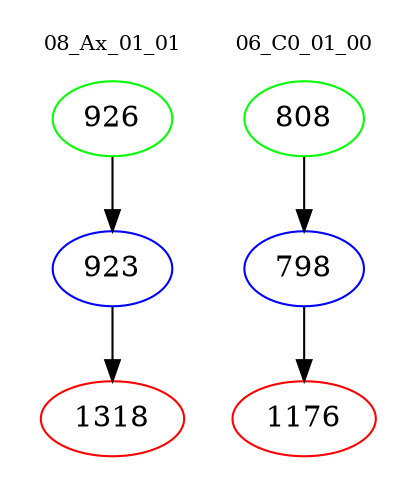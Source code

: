 digraph{
subgraph cluster_0 {
color = white
label = "08_Ax_01_01";
fontsize=10;
T0_926 [label="926", color="green"]
T0_926 -> T0_923 [color="black"]
T0_923 [label="923", color="blue"]
T0_923 -> T0_1318 [color="black"]
T0_1318 [label="1318", color="red"]
}
subgraph cluster_1 {
color = white
label = "06_C0_01_00";
fontsize=10;
T1_808 [label="808", color="green"]
T1_808 -> T1_798 [color="black"]
T1_798 [label="798", color="blue"]
T1_798 -> T1_1176 [color="black"]
T1_1176 [label="1176", color="red"]
}
}
